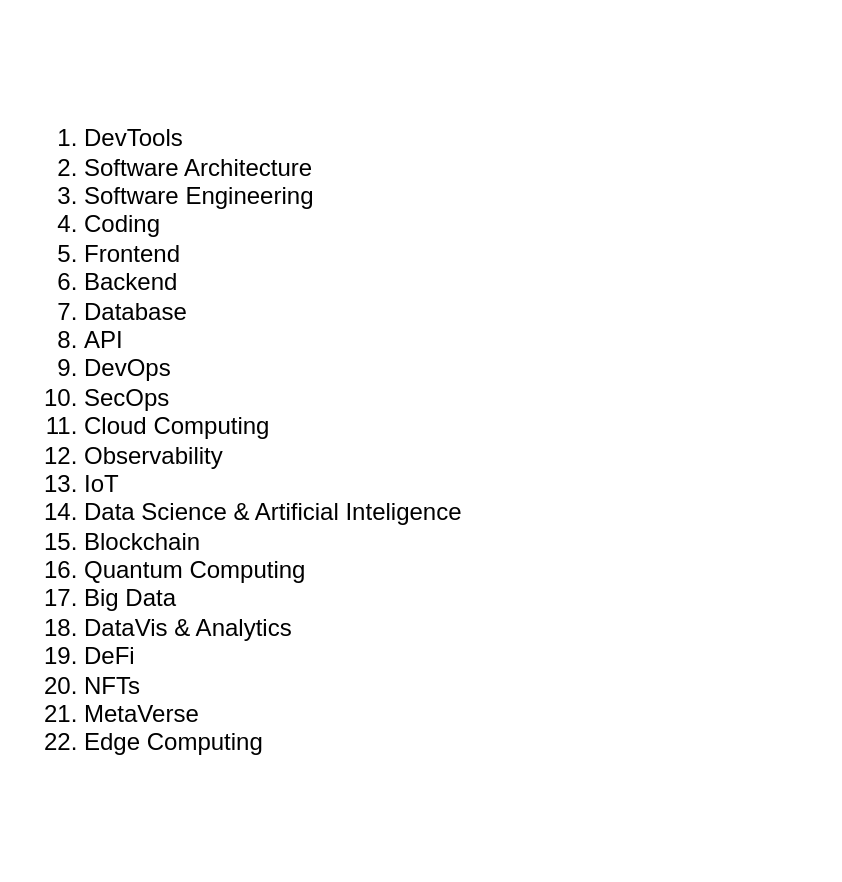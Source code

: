 <mxfile>
    <diagram id="ilRrlwXNNtKoQofEHD4s" name="Página-1">
        <mxGraphModel dx="1060" dy="516" grid="1" gridSize="10" guides="1" tooltips="1" connect="1" arrows="1" fold="1" page="1" pageScale="1" pageWidth="827" pageHeight="1169" math="0" shadow="0">
            <root>
                <mxCell id="0"/>
                <mxCell id="1" parent="0"/>
                <mxCell id="3" value="&lt;ol&gt;&lt;li&gt;DevTools&lt;/li&gt;&lt;li&gt;Software Architecture&lt;/li&gt;&lt;li&gt;Software Engineering&lt;/li&gt;&lt;li&gt;Coding&lt;/li&gt;&lt;li&gt;Frontend&lt;/li&gt;&lt;li&gt;Backend&lt;/li&gt;&lt;li&gt;Database&lt;/li&gt;&lt;li&gt;API&lt;/li&gt;&lt;li&gt;DevOps&lt;/li&gt;&lt;li&gt;SecOps&lt;/li&gt;&lt;li&gt;Cloud Computing&lt;/li&gt;&lt;li&gt;Observability&lt;/li&gt;&lt;li&gt;IoT&lt;/li&gt;&lt;li&gt;Data Science &amp;amp; Artificial Inteligence&lt;/li&gt;&lt;li&gt;Blockchain&lt;/li&gt;&lt;li&gt;Quantum Computing&lt;/li&gt;&lt;li&gt;Big Data&lt;/li&gt;&lt;li&gt;DataVis &amp;amp; Analytics&lt;/li&gt;&lt;li&gt;DeFi&lt;/li&gt;&lt;li&gt;NFTs&lt;/li&gt;&lt;li&gt;MetaVerse&lt;/li&gt;&lt;li&gt;Edge Computing&lt;/li&gt;&lt;/ol&gt;" style="text;strokeColor=none;fillColor=none;html=1;whiteSpace=wrap;verticalAlign=middle;overflow=hidden;" vertex="1" parent="1">
                    <mxGeometry x="170" y="50" width="420" height="440" as="geometry"/>
                </mxCell>
            </root>
        </mxGraphModel>
    </diagram>
</mxfile>